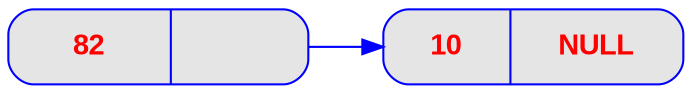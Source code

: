 digraph liste { 
graph [ 
	rankdir = "LR" 
] 

node [ 
	fontname = "Arial bold"
	fontsize = "14" 
	fontcolor = "red" 
	style = "rounded, filled" 
	shape = "record" 
	fillcolor = "grey90" 
	color = "blue" 
	width = "2" 
] 

edge [ 
	color = "blue" 
] 


 
"ID_0001" [label = "{ 82 | <next> }"]; 
"ID_0001" : next -> "ID_0002" ; 
"ID_0002" [label = "{ 10 | <next> NULL}"]; 
}